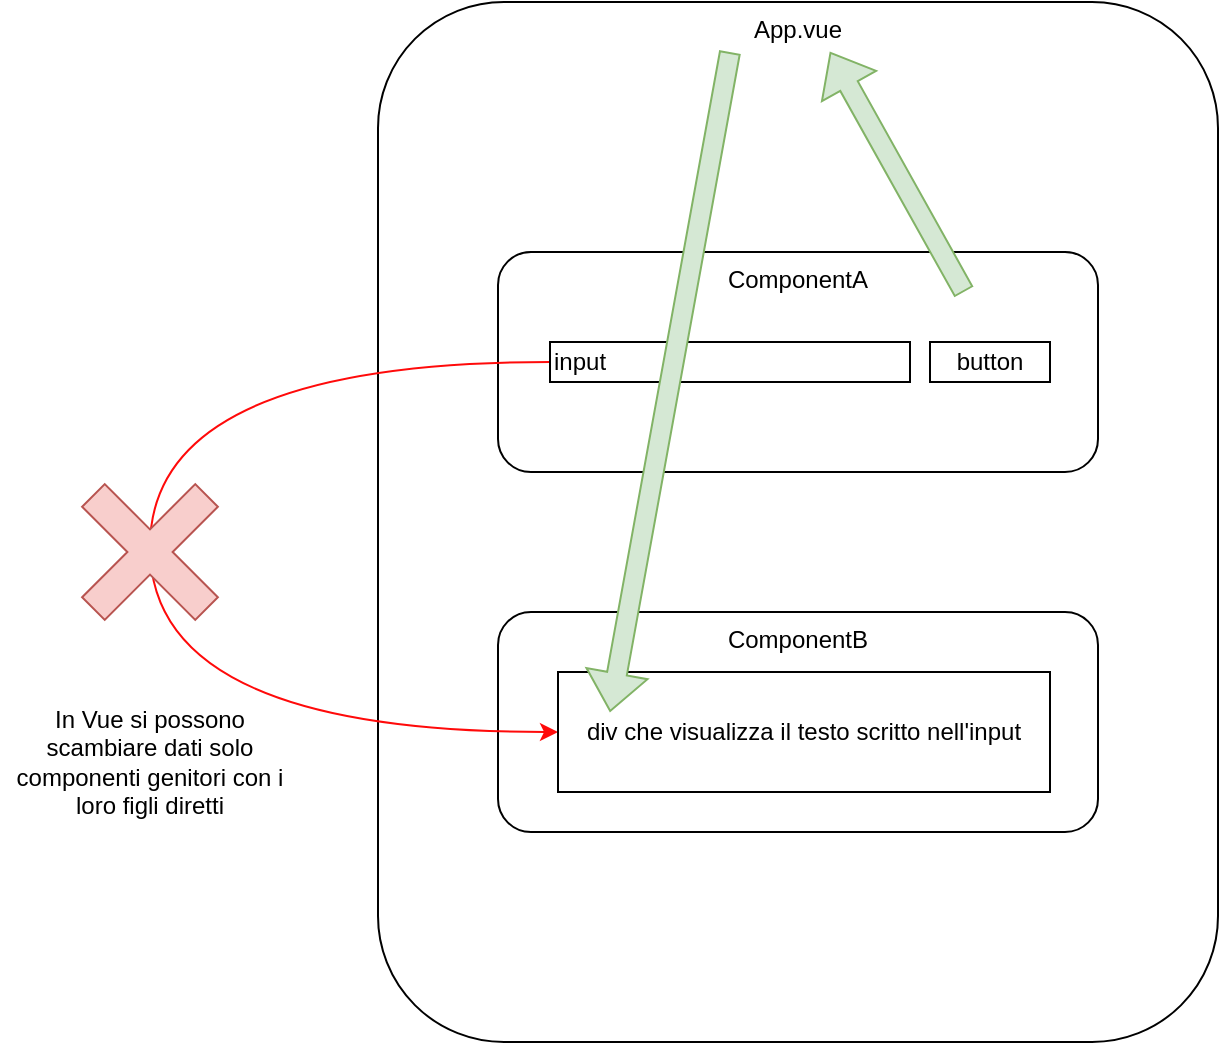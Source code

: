 <mxfile version="21.3.2" type="device">
  <diagram name="Page-1" id="JWyjP6tqasvA7aKXKqcq">
    <mxGraphModel dx="1909" dy="998" grid="1" gridSize="10" guides="1" tooltips="1" connect="1" arrows="1" fold="1" page="1" pageScale="1" pageWidth="827" pageHeight="1169" math="0" shadow="0">
      <root>
        <mxCell id="0" />
        <mxCell id="1" parent="0" />
        <mxCell id="2sJ3rxzyXUAk17f2oKMS-1" value="App.vue" style="rounded=1;whiteSpace=wrap;html=1;verticalAlign=top;" vertex="1" parent="1">
          <mxGeometry x="269" y="120" width="420" height="520" as="geometry" />
        </mxCell>
        <mxCell id="2sJ3rxzyXUAk17f2oKMS-2" value="ComponentA" style="rounded=1;whiteSpace=wrap;html=1;verticalAlign=top;" vertex="1" parent="1">
          <mxGeometry x="329" y="245" width="300" height="110" as="geometry" />
        </mxCell>
        <mxCell id="2sJ3rxzyXUAk17f2oKMS-3" value="ComponentB" style="rounded=1;whiteSpace=wrap;html=1;verticalAlign=top;" vertex="1" parent="1">
          <mxGeometry x="329" y="425" width="300" height="110" as="geometry" />
        </mxCell>
        <mxCell id="2sJ3rxzyXUAk17f2oKMS-10" style="edgeStyle=orthogonalEdgeStyle;curved=1;rounded=0;orthogonalLoop=1;jettySize=auto;html=1;exitX=0;exitY=0.5;exitDx=0;exitDy=0;entryX=0;entryY=0.5;entryDx=0;entryDy=0;strokeColor=#FF0A0A;" edge="1" parent="1" source="2sJ3rxzyXUAk17f2oKMS-5" target="2sJ3rxzyXUAk17f2oKMS-8">
          <mxGeometry relative="1" as="geometry">
            <Array as="points">
              <mxPoint x="155" y="300" />
              <mxPoint x="155" y="485" />
            </Array>
          </mxGeometry>
        </mxCell>
        <mxCell id="2sJ3rxzyXUAk17f2oKMS-5" value="input" style="rounded=0;whiteSpace=wrap;html=1;align=left;" vertex="1" parent="1">
          <mxGeometry x="355" y="290" width="180" height="20" as="geometry" />
        </mxCell>
        <mxCell id="2sJ3rxzyXUAk17f2oKMS-7" value="button" style="rounded=0;whiteSpace=wrap;html=1;" vertex="1" parent="1">
          <mxGeometry x="545" y="290" width="60" height="20" as="geometry" />
        </mxCell>
        <mxCell id="2sJ3rxzyXUAk17f2oKMS-8" value="div che visualizza il testo scritto nell&#39;input" style="rounded=0;whiteSpace=wrap;html=1;align=center;" vertex="1" parent="1">
          <mxGeometry x="359" y="455" width="246" height="60" as="geometry" />
        </mxCell>
        <mxCell id="2sJ3rxzyXUAk17f2oKMS-11" value="" style="shape=flexArrow;endArrow=classic;html=1;rounded=0;curved=1;fillColor=#d5e8d4;strokeColor=#82b366;" edge="1" parent="1">
          <mxGeometry width="50" height="50" relative="1" as="geometry">
            <mxPoint x="562" y="265" as="sourcePoint" />
            <mxPoint x="495" y="145" as="targetPoint" />
          </mxGeometry>
        </mxCell>
        <mxCell id="2sJ3rxzyXUAk17f2oKMS-12" value="" style="shape=flexArrow;endArrow=classic;html=1;rounded=0;curved=1;fillColor=#d5e8d4;strokeColor=#82b366;" edge="1" parent="1">
          <mxGeometry width="50" height="50" relative="1" as="geometry">
            <mxPoint x="445" y="145" as="sourcePoint" />
            <mxPoint x="385" y="475" as="targetPoint" />
          </mxGeometry>
        </mxCell>
        <mxCell id="2sJ3rxzyXUAk17f2oKMS-13" value="" style="shape=cross;whiteSpace=wrap;html=1;rotation=-45;fillColor=#f8cecc;strokeColor=#b85450;" vertex="1" parent="1">
          <mxGeometry x="115" y="355" width="80" height="80" as="geometry" />
        </mxCell>
        <mxCell id="2sJ3rxzyXUAk17f2oKMS-16" value="In Vue si possono scambiare dati solo componenti genitori con i loro figli diretti" style="text;html=1;strokeColor=none;fillColor=none;align=center;verticalAlign=middle;whiteSpace=wrap;rounded=0;" vertex="1" parent="1">
          <mxGeometry x="80" y="435" width="150" height="130" as="geometry" />
        </mxCell>
      </root>
    </mxGraphModel>
  </diagram>
</mxfile>

